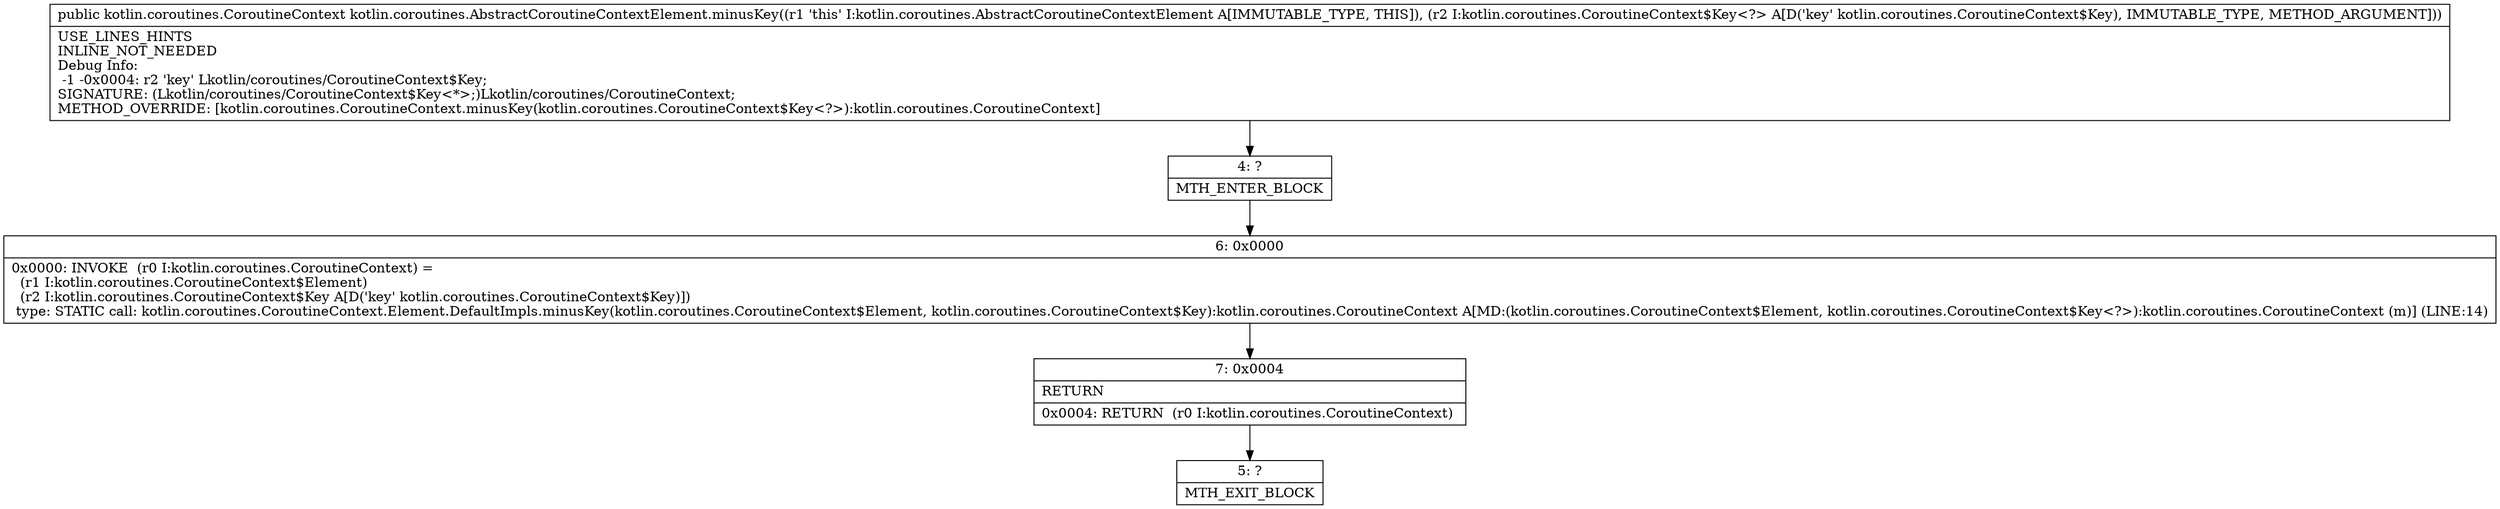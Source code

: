 digraph "CFG forkotlin.coroutines.AbstractCoroutineContextElement.minusKey(Lkotlin\/coroutines\/CoroutineContext$Key;)Lkotlin\/coroutines\/CoroutineContext;" {
Node_4 [shape=record,label="{4\:\ ?|MTH_ENTER_BLOCK\l}"];
Node_6 [shape=record,label="{6\:\ 0x0000|0x0000: INVOKE  (r0 I:kotlin.coroutines.CoroutineContext) = \l  (r1 I:kotlin.coroutines.CoroutineContext$Element)\l  (r2 I:kotlin.coroutines.CoroutineContext$Key A[D('key' kotlin.coroutines.CoroutineContext$Key)])\l type: STATIC call: kotlin.coroutines.CoroutineContext.Element.DefaultImpls.minusKey(kotlin.coroutines.CoroutineContext$Element, kotlin.coroutines.CoroutineContext$Key):kotlin.coroutines.CoroutineContext A[MD:(kotlin.coroutines.CoroutineContext$Element, kotlin.coroutines.CoroutineContext$Key\<?\>):kotlin.coroutines.CoroutineContext (m)] (LINE:14)\l}"];
Node_7 [shape=record,label="{7\:\ 0x0004|RETURN\l|0x0004: RETURN  (r0 I:kotlin.coroutines.CoroutineContext) \l}"];
Node_5 [shape=record,label="{5\:\ ?|MTH_EXIT_BLOCK\l}"];
MethodNode[shape=record,label="{public kotlin.coroutines.CoroutineContext kotlin.coroutines.AbstractCoroutineContextElement.minusKey((r1 'this' I:kotlin.coroutines.AbstractCoroutineContextElement A[IMMUTABLE_TYPE, THIS]), (r2 I:kotlin.coroutines.CoroutineContext$Key\<?\> A[D('key' kotlin.coroutines.CoroutineContext$Key), IMMUTABLE_TYPE, METHOD_ARGUMENT]))  | USE_LINES_HINTS\lINLINE_NOT_NEEDED\lDebug Info:\l  \-1 \-0x0004: r2 'key' Lkotlin\/coroutines\/CoroutineContext$Key;\lSIGNATURE: (Lkotlin\/coroutines\/CoroutineContext$Key\<*\>;)Lkotlin\/coroutines\/CoroutineContext;\lMETHOD_OVERRIDE: [kotlin.coroutines.CoroutineContext.minusKey(kotlin.coroutines.CoroutineContext$Key\<?\>):kotlin.coroutines.CoroutineContext]\l}"];
MethodNode -> Node_4;Node_4 -> Node_6;
Node_6 -> Node_7;
Node_7 -> Node_5;
}

